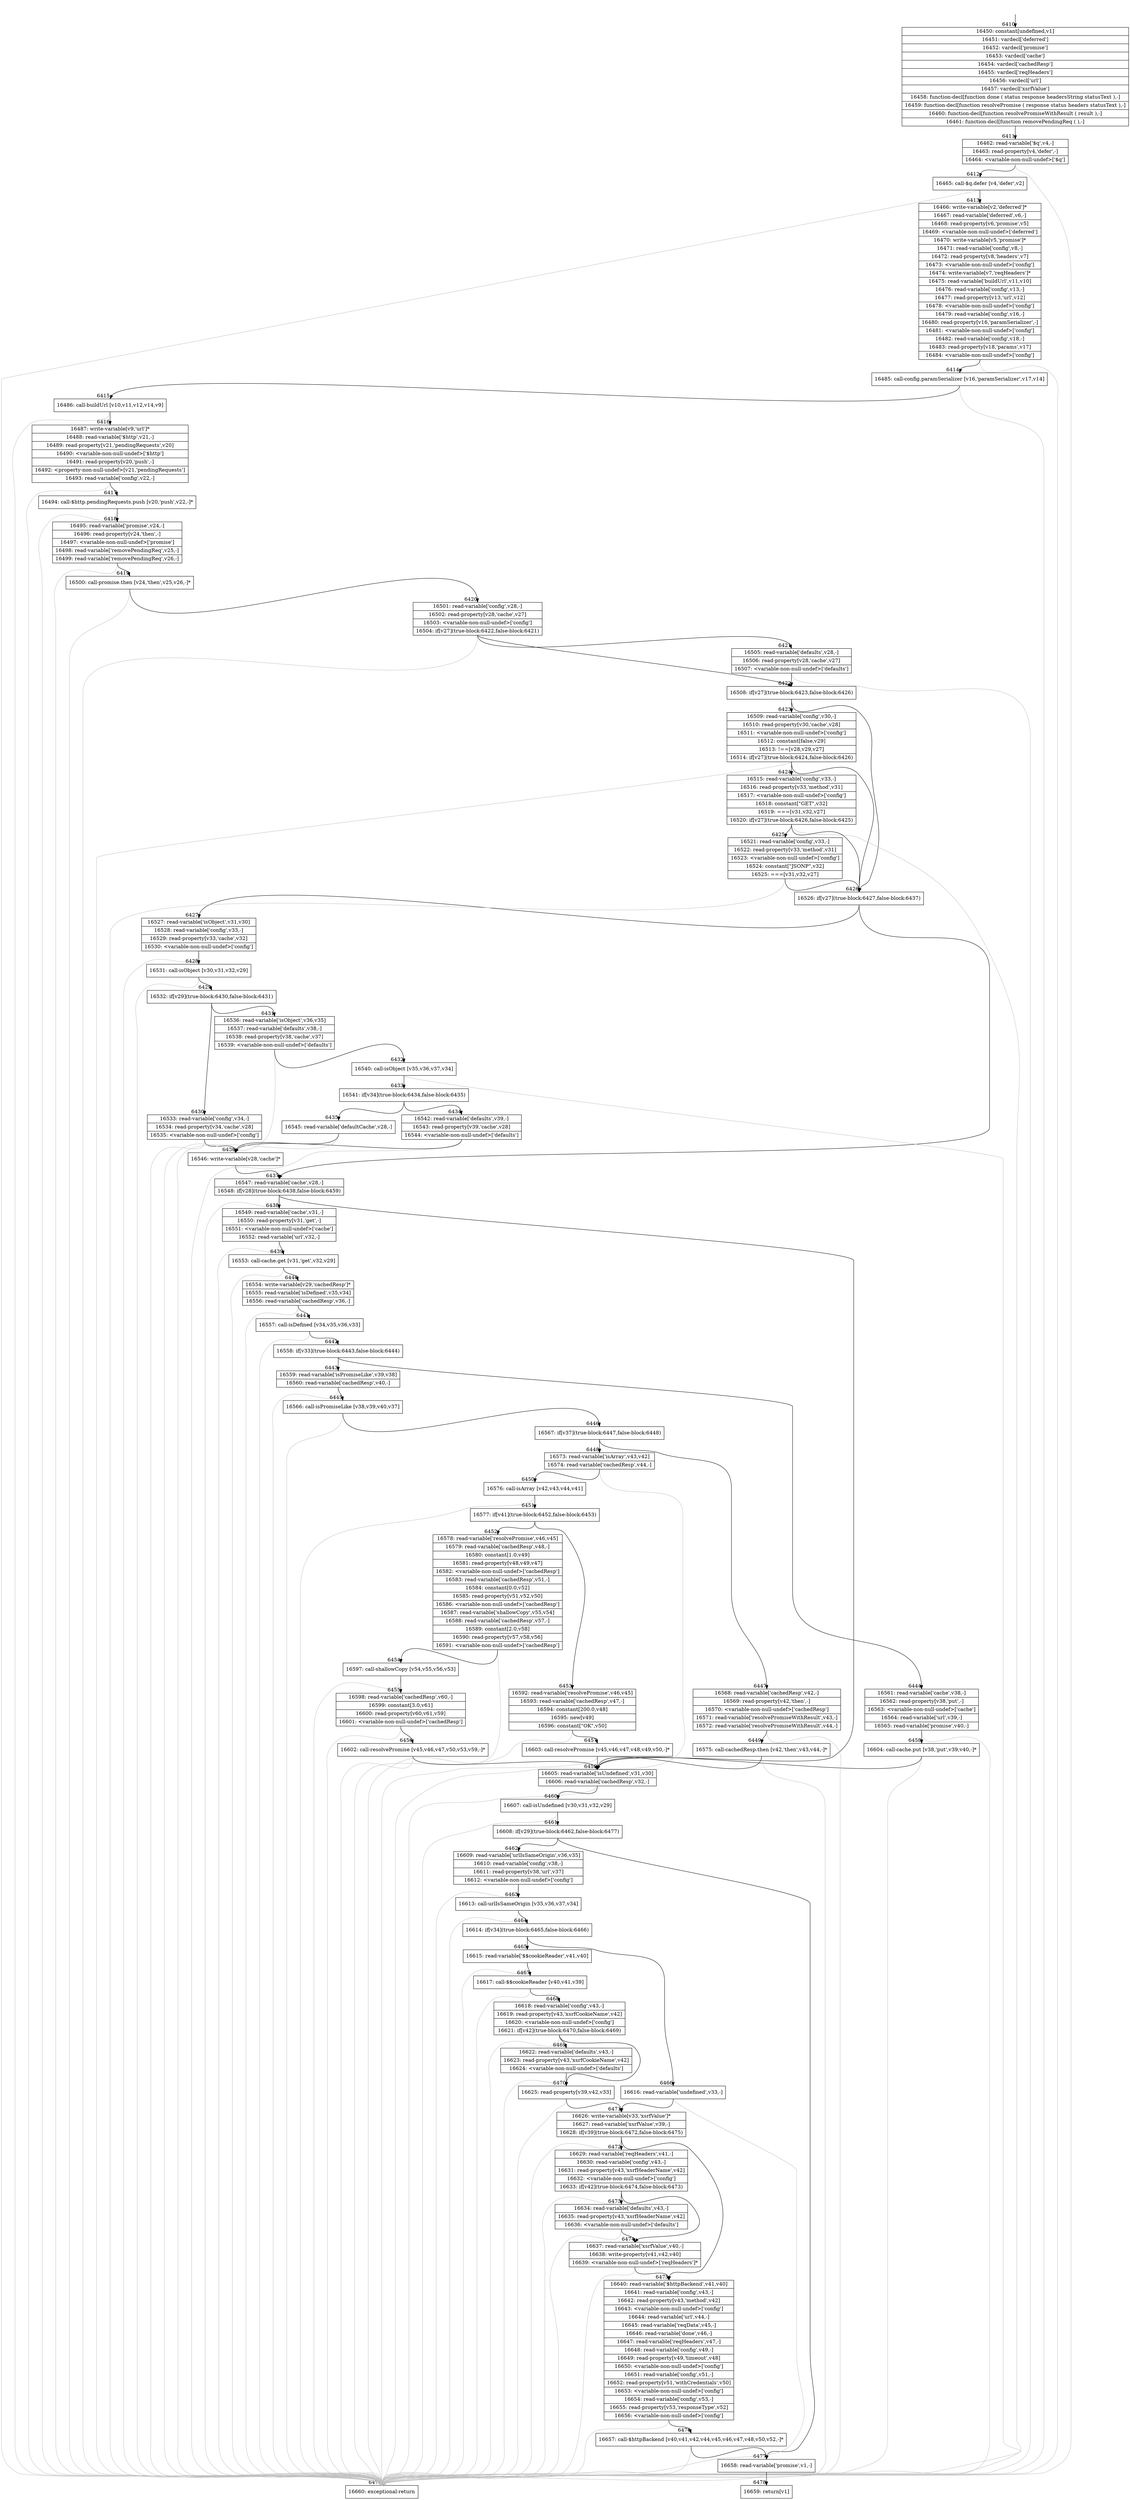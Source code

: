 digraph {
rankdir="TD"
BB_entry479[shape=none,label=""];
BB_entry479 -> BB6410 [tailport=s, headport=n, headlabel="    6410"]
BB6410 [shape=record label="{16450: constant[undefined,v1]|16451: vardecl['deferred']|16452: vardecl['promise']|16453: vardecl['cache']|16454: vardecl['cachedResp']|16455: vardecl['reqHeaders']|16456: vardecl['url']|16457: vardecl['xsrfValue']|16458: function-decl[function done ( status response headersString statusText ),-]|16459: function-decl[function resolvePromise ( response status headers statusText ),-]|16460: function-decl[function resolvePromiseWithResult ( result ),-]|16461: function-decl[function removePendingReq ( ),-]}" ] 
BB6410 -> BB6411 [tailport=s, headport=n, headlabel="      6411"]
BB6411 [shape=record label="{16462: read-variable['$q',v4,-]|16463: read-property[v4,'defer',-]|16464: \<variable-non-null-undef\>['$q']}" ] 
BB6411 -> BB6412 [tailport=s, headport=n, headlabel="      6412"]
BB6411 -> BB6479 [tailport=s, headport=n, color=gray, headlabel="      6479"]
BB6412 [shape=record label="{16465: call-$q.defer [v4,'defer',v2]}" ] 
BB6412 -> BB6413 [tailport=s, headport=n, headlabel="      6413"]
BB6412 -> BB6479 [tailport=s, headport=n, color=gray]
BB6413 [shape=record label="{16466: write-variable[v2,'deferred']*|16467: read-variable['deferred',v6,-]|16468: read-property[v6,'promise',v5]|16469: \<variable-non-null-undef\>['deferred']|16470: write-variable[v5,'promise']*|16471: read-variable['config',v8,-]|16472: read-property[v8,'headers',v7]|16473: \<variable-non-null-undef\>['config']|16474: write-variable[v7,'reqHeaders']*|16475: read-variable['buildUrl',v11,v10]|16476: read-variable['config',v13,-]|16477: read-property[v13,'url',v12]|16478: \<variable-non-null-undef\>['config']|16479: read-variable['config',v16,-]|16480: read-property[v16,'paramSerializer',-]|16481: \<variable-non-null-undef\>['config']|16482: read-variable['config',v18,-]|16483: read-property[v18,'params',v17]|16484: \<variable-non-null-undef\>['config']}" ] 
BB6413 -> BB6414 [tailport=s, headport=n, headlabel="      6414"]
BB6413 -> BB6479 [tailport=s, headport=n, color=gray]
BB6414 [shape=record label="{16485: call-config.paramSerializer [v16,'paramSerializer',v17,v14]}" ] 
BB6414 -> BB6415 [tailport=s, headport=n, headlabel="      6415"]
BB6414 -> BB6479 [tailport=s, headport=n, color=gray]
BB6415 [shape=record label="{16486: call-buildUrl [v10,v11,v12,v14,v9]}" ] 
BB6415 -> BB6416 [tailport=s, headport=n, headlabel="      6416"]
BB6415 -> BB6479 [tailport=s, headport=n, color=gray]
BB6416 [shape=record label="{16487: write-variable[v9,'url']*|16488: read-variable['$http',v21,-]|16489: read-property[v21,'pendingRequests',v20]|16490: \<variable-non-null-undef\>['$http']|16491: read-property[v20,'push',-]|16492: \<property-non-null-undef\>[v21,'pendingRequests']|16493: read-variable['config',v22,-]}" ] 
BB6416 -> BB6417 [tailport=s, headport=n, headlabel="      6417"]
BB6416 -> BB6479 [tailport=s, headport=n, color=gray]
BB6417 [shape=record label="{16494: call-$http.pendingRequests.push [v20,'push',v22,-]*}" ] 
BB6417 -> BB6418 [tailport=s, headport=n, headlabel="      6418"]
BB6417 -> BB6479 [tailport=s, headport=n, color=gray]
BB6418 [shape=record label="{16495: read-variable['promise',v24,-]|16496: read-property[v24,'then',-]|16497: \<variable-non-null-undef\>['promise']|16498: read-variable['removePendingReq',v25,-]|16499: read-variable['removePendingReq',v26,-]}" ] 
BB6418 -> BB6419 [tailport=s, headport=n, headlabel="      6419"]
BB6418 -> BB6479 [tailport=s, headport=n, color=gray]
BB6419 [shape=record label="{16500: call-promise.then [v24,'then',v25,v26,-]*}" ] 
BB6419 -> BB6420 [tailport=s, headport=n, headlabel="      6420"]
BB6419 -> BB6479 [tailport=s, headport=n, color=gray]
BB6420 [shape=record label="{16501: read-variable['config',v28,-]|16502: read-property[v28,'cache',v27]|16503: \<variable-non-null-undef\>['config']|16504: if[v27](true-block:6422,false-block:6421)}" ] 
BB6420 -> BB6422 [tailport=s, headport=n, headlabel="      6422"]
BB6420 -> BB6421 [tailport=s, headport=n, headlabel="      6421"]
BB6420 -> BB6479 [tailport=s, headport=n, color=gray]
BB6421 [shape=record label="{16505: read-variable['defaults',v28,-]|16506: read-property[v28,'cache',v27]|16507: \<variable-non-null-undef\>['defaults']}" ] 
BB6421 -> BB6422 [tailport=s, headport=n]
BB6421 -> BB6479 [tailport=s, headport=n, color=gray]
BB6422 [shape=record label="{16508: if[v27](true-block:6423,false-block:6426)}" ] 
BB6422 -> BB6426 [tailport=s, headport=n, headlabel="      6426"]
BB6422 -> BB6423 [tailport=s, headport=n, headlabel="      6423"]
BB6423 [shape=record label="{16509: read-variable['config',v30,-]|16510: read-property[v30,'cache',v28]|16511: \<variable-non-null-undef\>['config']|16512: constant[false,v29]|16513: !==[v28,v29,v27]|16514: if[v27](true-block:6424,false-block:6426)}" ] 
BB6423 -> BB6426 [tailport=s, headport=n]
BB6423 -> BB6424 [tailport=s, headport=n, headlabel="      6424"]
BB6423 -> BB6479 [tailport=s, headport=n, color=gray]
BB6424 [shape=record label="{16515: read-variable['config',v33,-]|16516: read-property[v33,'method',v31]|16517: \<variable-non-null-undef\>['config']|16518: constant[\"GET\",v32]|16519: ===[v31,v32,v27]|16520: if[v27](true-block:6426,false-block:6425)}" ] 
BB6424 -> BB6426 [tailport=s, headport=n]
BB6424 -> BB6425 [tailport=s, headport=n, headlabel="      6425"]
BB6424 -> BB6479 [tailport=s, headport=n, color=gray]
BB6425 [shape=record label="{16521: read-variable['config',v33,-]|16522: read-property[v33,'method',v31]|16523: \<variable-non-null-undef\>['config']|16524: constant[\"JSONP\",v32]|16525: ===[v31,v32,v27]}" ] 
BB6425 -> BB6426 [tailport=s, headport=n]
BB6425 -> BB6479 [tailport=s, headport=n, color=gray]
BB6426 [shape=record label="{16526: if[v27](true-block:6427,false-block:6437)}" ] 
BB6426 -> BB6427 [tailport=s, headport=n, headlabel="      6427"]
BB6426 -> BB6437 [tailport=s, headport=n, headlabel="      6437"]
BB6427 [shape=record label="{16527: read-variable['isObject',v31,v30]|16528: read-variable['config',v33,-]|16529: read-property[v33,'cache',v32]|16530: \<variable-non-null-undef\>['config']}" ] 
BB6427 -> BB6428 [tailport=s, headport=n, headlabel="      6428"]
BB6427 -> BB6479 [tailport=s, headport=n, color=gray]
BB6428 [shape=record label="{16531: call-isObject [v30,v31,v32,v29]}" ] 
BB6428 -> BB6429 [tailport=s, headport=n, headlabel="      6429"]
BB6428 -> BB6479 [tailport=s, headport=n, color=gray]
BB6429 [shape=record label="{16532: if[v29](true-block:6430,false-block:6431)}" ] 
BB6429 -> BB6430 [tailport=s, headport=n, headlabel="      6430"]
BB6429 -> BB6431 [tailport=s, headport=n, headlabel="      6431"]
BB6430 [shape=record label="{16533: read-variable['config',v34,-]|16534: read-property[v34,'cache',v28]|16535: \<variable-non-null-undef\>['config']}" ] 
BB6430 -> BB6436 [tailport=s, headport=n, headlabel="      6436"]
BB6430 -> BB6479 [tailport=s, headport=n, color=gray]
BB6431 [shape=record label="{16536: read-variable['isObject',v36,v35]|16537: read-variable['defaults',v38,-]|16538: read-property[v38,'cache',v37]|16539: \<variable-non-null-undef\>['defaults']}" ] 
BB6431 -> BB6432 [tailport=s, headport=n, headlabel="      6432"]
BB6431 -> BB6479 [tailport=s, headport=n, color=gray]
BB6432 [shape=record label="{16540: call-isObject [v35,v36,v37,v34]}" ] 
BB6432 -> BB6433 [tailport=s, headport=n, headlabel="      6433"]
BB6432 -> BB6479 [tailport=s, headport=n, color=gray]
BB6433 [shape=record label="{16541: if[v34](true-block:6434,false-block:6435)}" ] 
BB6433 -> BB6434 [tailport=s, headport=n, headlabel="      6434"]
BB6433 -> BB6435 [tailport=s, headport=n, headlabel="      6435"]
BB6434 [shape=record label="{16542: read-variable['defaults',v39,-]|16543: read-property[v39,'cache',v28]|16544: \<variable-non-null-undef\>['defaults']}" ] 
BB6434 -> BB6436 [tailport=s, headport=n]
BB6434 -> BB6479 [tailport=s, headport=n, color=gray]
BB6435 [shape=record label="{16545: read-variable['defaultCache',v28,-]}" ] 
BB6435 -> BB6436 [tailport=s, headport=n]
BB6435 -> BB6479 [tailport=s, headport=n, color=gray]
BB6436 [shape=record label="{16546: write-variable[v28,'cache']*}" ] 
BB6436 -> BB6437 [tailport=s, headport=n]
BB6437 [shape=record label="{16547: read-variable['cache',v28,-]|16548: if[v28](true-block:6438,false-block:6459)}" ] 
BB6437 -> BB6438 [tailport=s, headport=n, headlabel="      6438"]
BB6437 -> BB6459 [tailport=s, headport=n, headlabel="      6459"]
BB6437 -> BB6479 [tailport=s, headport=n, color=gray]
BB6438 [shape=record label="{16549: read-variable['cache',v31,-]|16550: read-property[v31,'get',-]|16551: \<variable-non-null-undef\>['cache']|16552: read-variable['url',v32,-]}" ] 
BB6438 -> BB6439 [tailport=s, headport=n, headlabel="      6439"]
BB6438 -> BB6479 [tailport=s, headport=n, color=gray]
BB6439 [shape=record label="{16553: call-cache.get [v31,'get',v32,v29]}" ] 
BB6439 -> BB6440 [tailport=s, headport=n, headlabel="      6440"]
BB6439 -> BB6479 [tailport=s, headport=n, color=gray]
BB6440 [shape=record label="{16554: write-variable[v29,'cachedResp']*|16555: read-variable['isDefined',v35,v34]|16556: read-variable['cachedResp',v36,-]}" ] 
BB6440 -> BB6441 [tailport=s, headport=n, headlabel="      6441"]
BB6440 -> BB6479 [tailport=s, headport=n, color=gray]
BB6441 [shape=record label="{16557: call-isDefined [v34,v35,v36,v33]}" ] 
BB6441 -> BB6442 [tailport=s, headport=n, headlabel="      6442"]
BB6441 -> BB6479 [tailport=s, headport=n, color=gray]
BB6442 [shape=record label="{16558: if[v33](true-block:6443,false-block:6444)}" ] 
BB6442 -> BB6443 [tailport=s, headport=n, headlabel="      6443"]
BB6442 -> BB6444 [tailport=s, headport=n, headlabel="      6444"]
BB6443 [shape=record label="{16559: read-variable['isPromiseLike',v39,v38]|16560: read-variable['cachedResp',v40,-]}" ] 
BB6443 -> BB6445 [tailport=s, headport=n, headlabel="      6445"]
BB6443 -> BB6479 [tailport=s, headport=n, color=gray]
BB6444 [shape=record label="{16561: read-variable['cache',v38,-]|16562: read-property[v38,'put',-]|16563: \<variable-non-null-undef\>['cache']|16564: read-variable['url',v39,-]|16565: read-variable['promise',v40,-]}" ] 
BB6444 -> BB6458 [tailport=s, headport=n, headlabel="      6458"]
BB6444 -> BB6479 [tailport=s, headport=n, color=gray]
BB6445 [shape=record label="{16566: call-isPromiseLike [v38,v39,v40,v37]}" ] 
BB6445 -> BB6446 [tailport=s, headport=n, headlabel="      6446"]
BB6445 -> BB6479 [tailport=s, headport=n, color=gray]
BB6446 [shape=record label="{16567: if[v37](true-block:6447,false-block:6448)}" ] 
BB6446 -> BB6447 [tailport=s, headport=n, headlabel="      6447"]
BB6446 -> BB6448 [tailport=s, headport=n, headlabel="      6448"]
BB6447 [shape=record label="{16568: read-variable['cachedResp',v42,-]|16569: read-property[v42,'then',-]|16570: \<variable-non-null-undef\>['cachedResp']|16571: read-variable['resolvePromiseWithResult',v43,-]|16572: read-variable['resolvePromiseWithResult',v44,-]}" ] 
BB6447 -> BB6449 [tailport=s, headport=n, headlabel="      6449"]
BB6447 -> BB6479 [tailport=s, headport=n, color=gray]
BB6448 [shape=record label="{16573: read-variable['isArray',v43,v42]|16574: read-variable['cachedResp',v44,-]}" ] 
BB6448 -> BB6450 [tailport=s, headport=n, headlabel="      6450"]
BB6448 -> BB6479 [tailport=s, headport=n, color=gray]
BB6449 [shape=record label="{16575: call-cachedResp.then [v42,'then',v43,v44,-]*}" ] 
BB6449 -> BB6459 [tailport=s, headport=n]
BB6449 -> BB6479 [tailport=s, headport=n, color=gray]
BB6450 [shape=record label="{16576: call-isArray [v42,v43,v44,v41]}" ] 
BB6450 -> BB6451 [tailport=s, headport=n, headlabel="      6451"]
BB6450 -> BB6479 [tailport=s, headport=n, color=gray]
BB6451 [shape=record label="{16577: if[v41](true-block:6452,false-block:6453)}" ] 
BB6451 -> BB6452 [tailport=s, headport=n, headlabel="      6452"]
BB6451 -> BB6453 [tailport=s, headport=n, headlabel="      6453"]
BB6452 [shape=record label="{16578: read-variable['resolvePromise',v46,v45]|16579: read-variable['cachedResp',v48,-]|16580: constant[1.0,v49]|16581: read-property[v48,v49,v47]|16582: \<variable-non-null-undef\>['cachedResp']|16583: read-variable['cachedResp',v51,-]|16584: constant[0.0,v52]|16585: read-property[v51,v52,v50]|16586: \<variable-non-null-undef\>['cachedResp']|16587: read-variable['shallowCopy',v55,v54]|16588: read-variable['cachedResp',v57,-]|16589: constant[2.0,v58]|16590: read-property[v57,v58,v56]|16591: \<variable-non-null-undef\>['cachedResp']}" ] 
BB6452 -> BB6454 [tailport=s, headport=n, headlabel="      6454"]
BB6452 -> BB6479 [tailport=s, headport=n, color=gray]
BB6453 [shape=record label="{16592: read-variable['resolvePromise',v46,v45]|16593: read-variable['cachedResp',v47,-]|16594: constant[200.0,v48]|16595: new[v49]|16596: constant[\"OK\",v50]}" ] 
BB6453 -> BB6457 [tailport=s, headport=n, headlabel="      6457"]
BB6453 -> BB6479 [tailport=s, headport=n, color=gray]
BB6454 [shape=record label="{16597: call-shallowCopy [v54,v55,v56,v53]}" ] 
BB6454 -> BB6455 [tailport=s, headport=n, headlabel="      6455"]
BB6454 -> BB6479 [tailport=s, headport=n, color=gray]
BB6455 [shape=record label="{16598: read-variable['cachedResp',v60,-]|16599: constant[3.0,v61]|16600: read-property[v60,v61,v59]|16601: \<variable-non-null-undef\>['cachedResp']}" ] 
BB6455 -> BB6456 [tailport=s, headport=n, headlabel="      6456"]
BB6455 -> BB6479 [tailport=s, headport=n, color=gray]
BB6456 [shape=record label="{16602: call-resolvePromise [v45,v46,v47,v50,v53,v59,-]*}" ] 
BB6456 -> BB6459 [tailport=s, headport=n]
BB6456 -> BB6479 [tailport=s, headport=n, color=gray]
BB6457 [shape=record label="{16603: call-resolvePromise [v45,v46,v47,v48,v49,v50,-]*}" ] 
BB6457 -> BB6459 [tailport=s, headport=n]
BB6457 -> BB6479 [tailport=s, headport=n, color=gray]
BB6458 [shape=record label="{16604: call-cache.put [v38,'put',v39,v40,-]*}" ] 
BB6458 -> BB6459 [tailport=s, headport=n]
BB6458 -> BB6479 [tailport=s, headport=n, color=gray]
BB6459 [shape=record label="{16605: read-variable['isUndefined',v31,v30]|16606: read-variable['cachedResp',v32,-]}" ] 
BB6459 -> BB6460 [tailport=s, headport=n, headlabel="      6460"]
BB6459 -> BB6479 [tailport=s, headport=n, color=gray]
BB6460 [shape=record label="{16607: call-isUndefined [v30,v31,v32,v29]}" ] 
BB6460 -> BB6461 [tailport=s, headport=n, headlabel="      6461"]
BB6460 -> BB6479 [tailport=s, headport=n, color=gray]
BB6461 [shape=record label="{16608: if[v29](true-block:6462,false-block:6477)}" ] 
BB6461 -> BB6462 [tailport=s, headport=n, headlabel="      6462"]
BB6461 -> BB6477 [tailport=s, headport=n, headlabel="      6477"]
BB6462 [shape=record label="{16609: read-variable['urlIsSameOrigin',v36,v35]|16610: read-variable['config',v38,-]|16611: read-property[v38,'url',v37]|16612: \<variable-non-null-undef\>['config']}" ] 
BB6462 -> BB6463 [tailport=s, headport=n, headlabel="      6463"]
BB6462 -> BB6479 [tailport=s, headport=n, color=gray]
BB6463 [shape=record label="{16613: call-urlIsSameOrigin [v35,v36,v37,v34]}" ] 
BB6463 -> BB6464 [tailport=s, headport=n, headlabel="      6464"]
BB6463 -> BB6479 [tailport=s, headport=n, color=gray]
BB6464 [shape=record label="{16614: if[v34](true-block:6465,false-block:6466)}" ] 
BB6464 -> BB6465 [tailport=s, headport=n, headlabel="      6465"]
BB6464 -> BB6466 [tailport=s, headport=n, headlabel="      6466"]
BB6465 [shape=record label="{16615: read-variable['$$cookieReader',v41,v40]}" ] 
BB6465 -> BB6467 [tailport=s, headport=n, headlabel="      6467"]
BB6465 -> BB6479 [tailport=s, headport=n, color=gray]
BB6466 [shape=record label="{16616: read-variable['undefined',v33,-]}" ] 
BB6466 -> BB6471 [tailport=s, headport=n, headlabel="      6471"]
BB6466 -> BB6479 [tailport=s, headport=n, color=gray]
BB6467 [shape=record label="{16617: call-$$cookieReader [v40,v41,v39]}" ] 
BB6467 -> BB6468 [tailport=s, headport=n, headlabel="      6468"]
BB6467 -> BB6479 [tailport=s, headport=n, color=gray]
BB6468 [shape=record label="{16618: read-variable['config',v43,-]|16619: read-property[v43,'xsrfCookieName',v42]|16620: \<variable-non-null-undef\>['config']|16621: if[v42](true-block:6470,false-block:6469)}" ] 
BB6468 -> BB6470 [tailport=s, headport=n, headlabel="      6470"]
BB6468 -> BB6469 [tailport=s, headport=n, headlabel="      6469"]
BB6468 -> BB6479 [tailport=s, headport=n, color=gray]
BB6469 [shape=record label="{16622: read-variable['defaults',v43,-]|16623: read-property[v43,'xsrfCookieName',v42]|16624: \<variable-non-null-undef\>['defaults']}" ] 
BB6469 -> BB6470 [tailport=s, headport=n]
BB6469 -> BB6479 [tailport=s, headport=n, color=gray]
BB6470 [shape=record label="{16625: read-property[v39,v42,v33]}" ] 
BB6470 -> BB6471 [tailport=s, headport=n]
BB6470 -> BB6479 [tailport=s, headport=n, color=gray]
BB6471 [shape=record label="{16626: write-variable[v33,'xsrfValue']*|16627: read-variable['xsrfValue',v39,-]|16628: if[v39](true-block:6472,false-block:6475)}" ] 
BB6471 -> BB6472 [tailport=s, headport=n, headlabel="      6472"]
BB6471 -> BB6475 [tailport=s, headport=n, headlabel="      6475"]
BB6471 -> BB6479 [tailport=s, headport=n, color=gray]
BB6472 [shape=record label="{16629: read-variable['reqHeaders',v41,-]|16630: read-variable['config',v43,-]|16631: read-property[v43,'xsrfHeaderName',v42]|16632: \<variable-non-null-undef\>['config']|16633: if[v42](true-block:6474,false-block:6473)}" ] 
BB6472 -> BB6474 [tailport=s, headport=n, headlabel="      6474"]
BB6472 -> BB6473 [tailport=s, headport=n, headlabel="      6473"]
BB6472 -> BB6479 [tailport=s, headport=n, color=gray]
BB6473 [shape=record label="{16634: read-variable['defaults',v43,-]|16635: read-property[v43,'xsrfHeaderName',v42]|16636: \<variable-non-null-undef\>['defaults']}" ] 
BB6473 -> BB6474 [tailport=s, headport=n]
BB6473 -> BB6479 [tailport=s, headport=n, color=gray]
BB6474 [shape=record label="{16637: read-variable['xsrfValue',v40,-]|16638: write-property[v41,v42,v40]|16639: \<variable-non-null-undef\>['reqHeaders']*}" ] 
BB6474 -> BB6475 [tailport=s, headport=n]
BB6474 -> BB6479 [tailport=s, headport=n, color=gray]
BB6475 [shape=record label="{16640: read-variable['$httpBackend',v41,v40]|16641: read-variable['config',v43,-]|16642: read-property[v43,'method',v42]|16643: \<variable-non-null-undef\>['config']|16644: read-variable['url',v44,-]|16645: read-variable['reqData',v45,-]|16646: read-variable['done',v46,-]|16647: read-variable['reqHeaders',v47,-]|16648: read-variable['config',v49,-]|16649: read-property[v49,'timeout',v48]|16650: \<variable-non-null-undef\>['config']|16651: read-variable['config',v51,-]|16652: read-property[v51,'withCredentials',v50]|16653: \<variable-non-null-undef\>['config']|16654: read-variable['config',v53,-]|16655: read-property[v53,'responseType',v52]|16656: \<variable-non-null-undef\>['config']}" ] 
BB6475 -> BB6476 [tailport=s, headport=n, headlabel="      6476"]
BB6475 -> BB6479 [tailport=s, headport=n, color=gray]
BB6476 [shape=record label="{16657: call-$httpBackend [v40,v41,v42,v44,v45,v46,v47,v48,v50,v52,-]*}" ] 
BB6476 -> BB6477 [tailport=s, headport=n]
BB6476 -> BB6479 [tailport=s, headport=n, color=gray]
BB6477 [shape=record label="{16658: read-variable['promise',v1,-]}" ] 
BB6477 -> BB6478 [tailport=s, headport=n, headlabel="      6478"]
BB6477 -> BB6479 [tailport=s, headport=n, color=gray]
BB6478 [shape=record label="{16659: return[v1]}" ] 
BB6479 [shape=record label="{16660: exceptional-return}" ] 
//#$~ 10393
}
